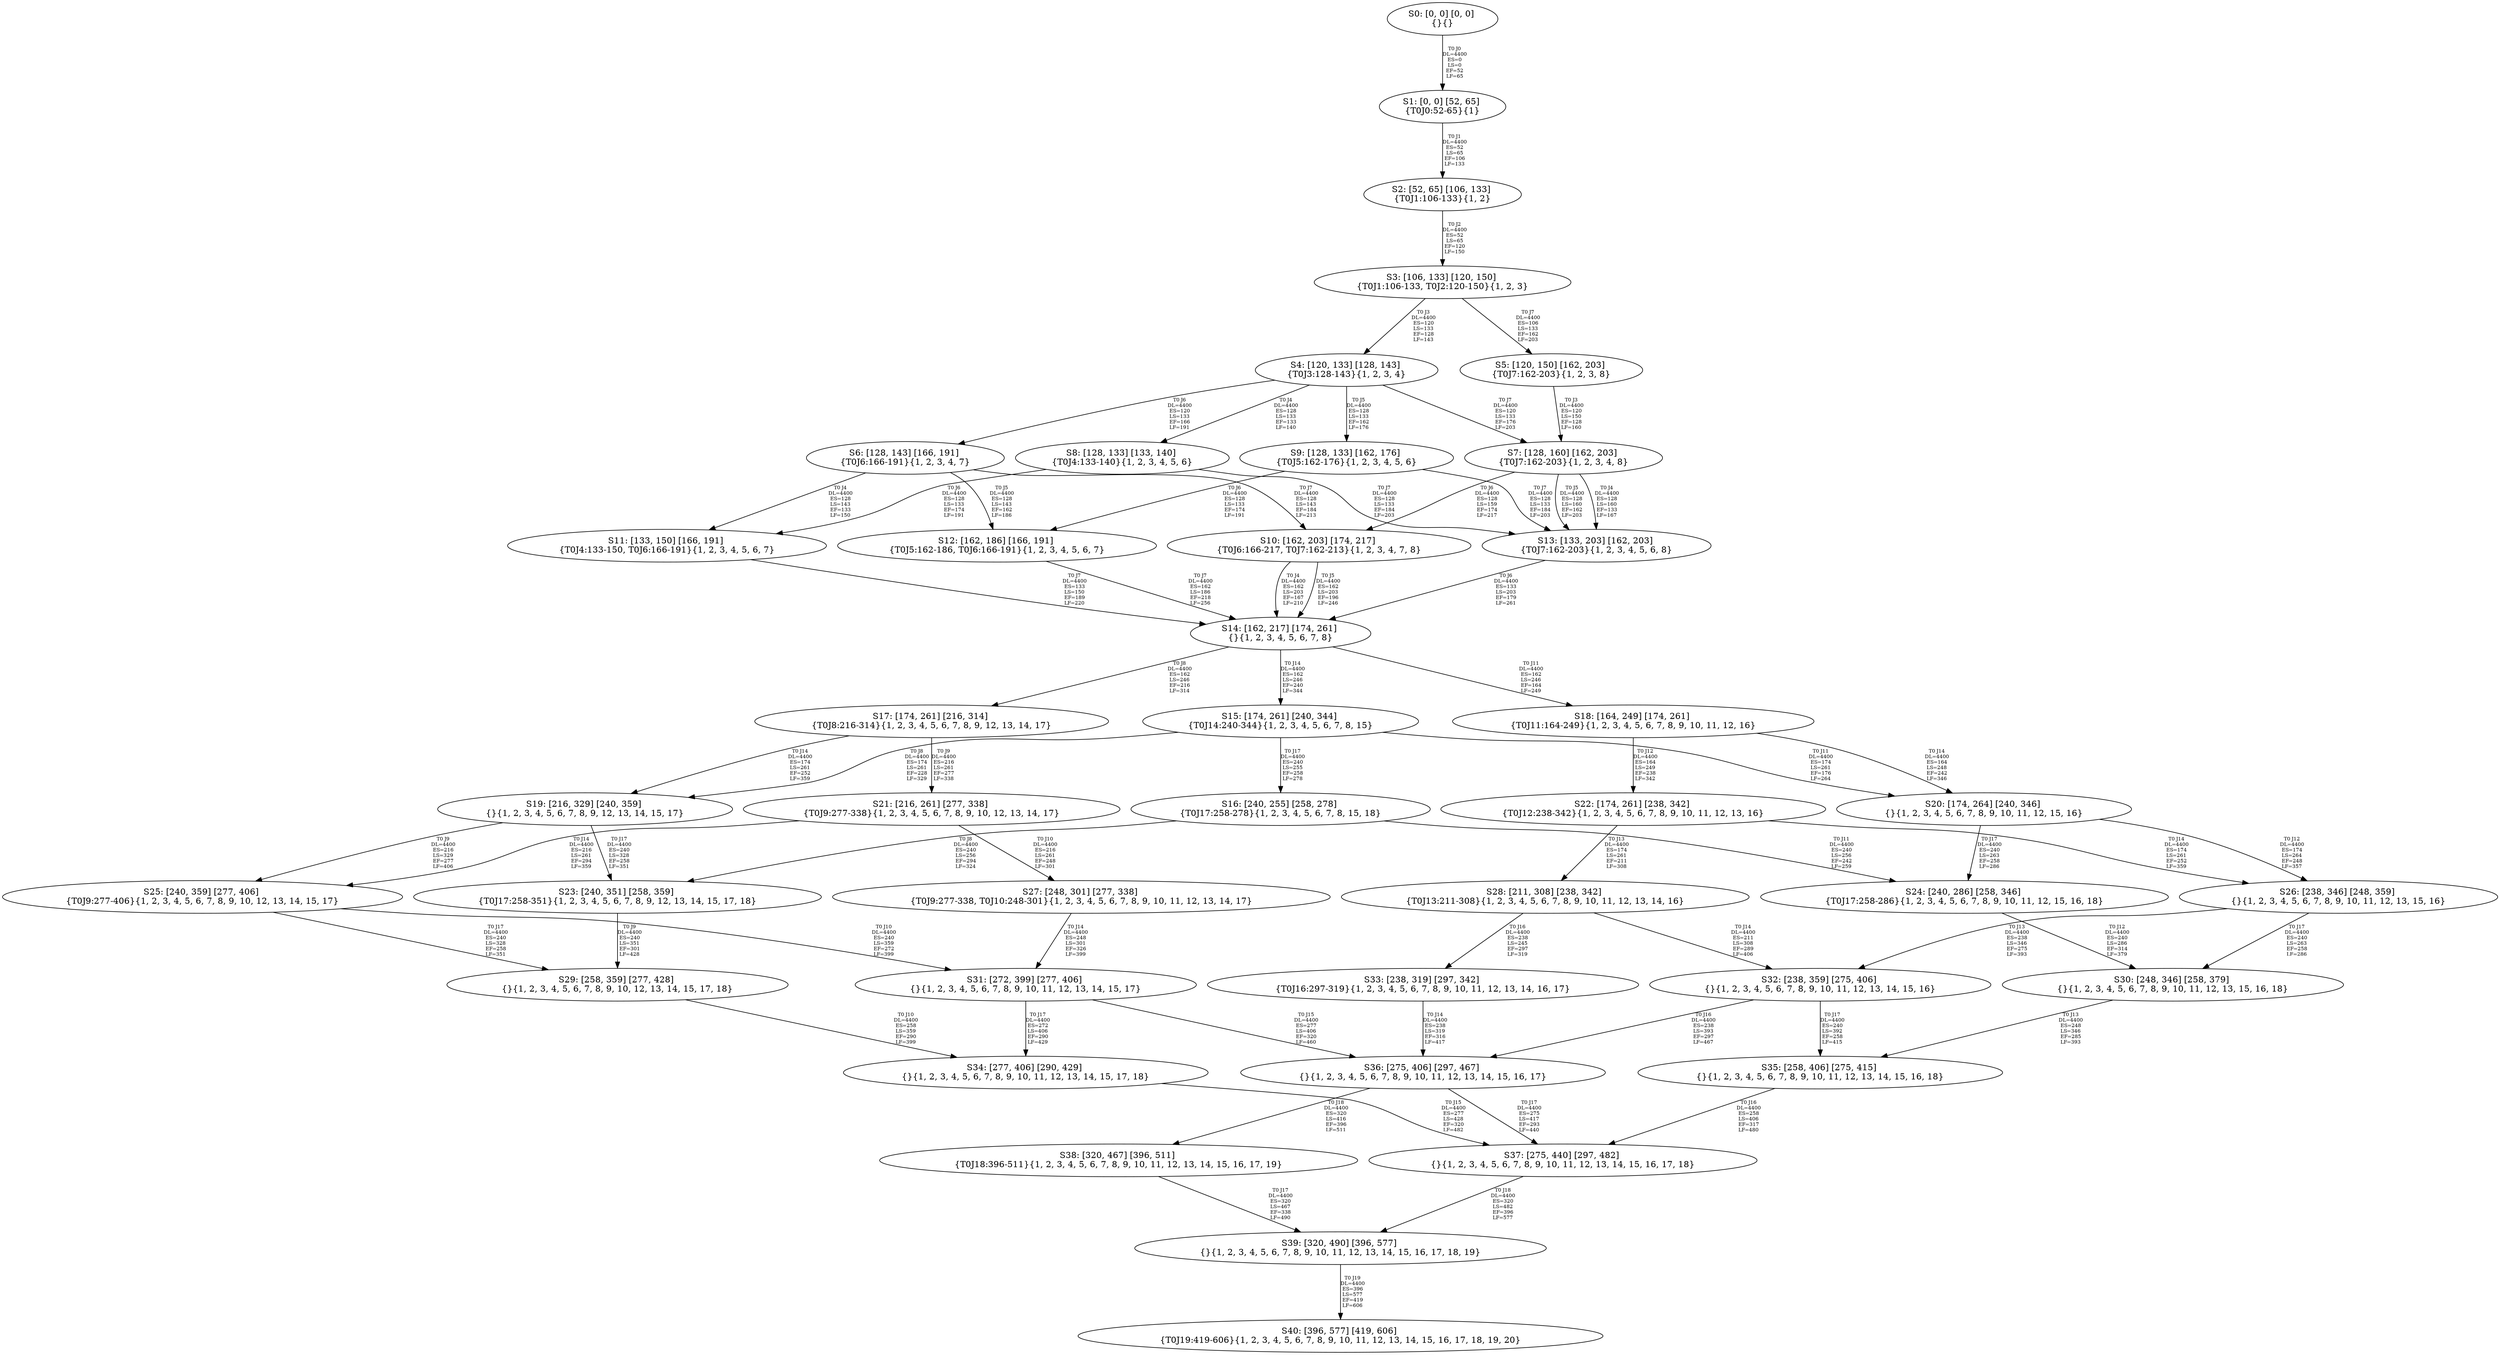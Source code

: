 digraph {
	S0[label="S0: [0, 0] [0, 0] \n{}{}"];
	S1[label="S1: [0, 0] [52, 65] \n{T0J0:52-65}{1}"];
	S2[label="S2: [52, 65] [106, 133] \n{T0J1:106-133}{1, 2}"];
	S3[label="S3: [106, 133] [120, 150] \n{T0J1:106-133, T0J2:120-150}{1, 2, 3}"];
	S4[label="S4: [120, 133] [128, 143] \n{T0J3:128-143}{1, 2, 3, 4}"];
	S5[label="S5: [120, 150] [162, 203] \n{T0J7:162-203}{1, 2, 3, 8}"];
	S6[label="S6: [128, 143] [166, 191] \n{T0J6:166-191}{1, 2, 3, 4, 7}"];
	S7[label="S7: [128, 160] [162, 203] \n{T0J7:162-203}{1, 2, 3, 4, 8}"];
	S8[label="S8: [128, 133] [133, 140] \n{T0J4:133-140}{1, 2, 3, 4, 5, 6}"];
	S9[label="S9: [128, 133] [162, 176] \n{T0J5:162-176}{1, 2, 3, 4, 5, 6}"];
	S10[label="S10: [162, 203] [174, 217] \n{T0J6:166-217, T0J7:162-213}{1, 2, 3, 4, 7, 8}"];
	S11[label="S11: [133, 150] [166, 191] \n{T0J4:133-150, T0J6:166-191}{1, 2, 3, 4, 5, 6, 7}"];
	S12[label="S12: [162, 186] [166, 191] \n{T0J5:162-186, T0J6:166-191}{1, 2, 3, 4, 5, 6, 7}"];
	S13[label="S13: [133, 203] [162, 203] \n{T0J7:162-203}{1, 2, 3, 4, 5, 6, 8}"];
	S14[label="S14: [162, 217] [174, 261] \n{}{1, 2, 3, 4, 5, 6, 7, 8}"];
	S15[label="S15: [174, 261] [240, 344] \n{T0J14:240-344}{1, 2, 3, 4, 5, 6, 7, 8, 15}"];
	S16[label="S16: [240, 255] [258, 278] \n{T0J17:258-278}{1, 2, 3, 4, 5, 6, 7, 8, 15, 18}"];
	S17[label="S17: [174, 261] [216, 314] \n{T0J8:216-314}{1, 2, 3, 4, 5, 6, 7, 8, 9, 12, 13, 14, 17}"];
	S18[label="S18: [164, 249] [174, 261] \n{T0J11:164-249}{1, 2, 3, 4, 5, 6, 7, 8, 9, 10, 11, 12, 16}"];
	S19[label="S19: [216, 329] [240, 359] \n{}{1, 2, 3, 4, 5, 6, 7, 8, 9, 12, 13, 14, 15, 17}"];
	S20[label="S20: [174, 264] [240, 346] \n{}{1, 2, 3, 4, 5, 6, 7, 8, 9, 10, 11, 12, 15, 16}"];
	S21[label="S21: [216, 261] [277, 338] \n{T0J9:277-338}{1, 2, 3, 4, 5, 6, 7, 8, 9, 10, 12, 13, 14, 17}"];
	S22[label="S22: [174, 261] [238, 342] \n{T0J12:238-342}{1, 2, 3, 4, 5, 6, 7, 8, 9, 10, 11, 12, 13, 16}"];
	S23[label="S23: [240, 351] [258, 359] \n{T0J17:258-351}{1, 2, 3, 4, 5, 6, 7, 8, 9, 12, 13, 14, 15, 17, 18}"];
	S24[label="S24: [240, 286] [258, 346] \n{T0J17:258-286}{1, 2, 3, 4, 5, 6, 7, 8, 9, 10, 11, 12, 15, 16, 18}"];
	S25[label="S25: [240, 359] [277, 406] \n{T0J9:277-406}{1, 2, 3, 4, 5, 6, 7, 8, 9, 10, 12, 13, 14, 15, 17}"];
	S26[label="S26: [238, 346] [248, 359] \n{}{1, 2, 3, 4, 5, 6, 7, 8, 9, 10, 11, 12, 13, 15, 16}"];
	S27[label="S27: [248, 301] [277, 338] \n{T0J9:277-338, T0J10:248-301}{1, 2, 3, 4, 5, 6, 7, 8, 9, 10, 11, 12, 13, 14, 17}"];
	S28[label="S28: [211, 308] [238, 342] \n{T0J13:211-308}{1, 2, 3, 4, 5, 6, 7, 8, 9, 10, 11, 12, 13, 14, 16}"];
	S29[label="S29: [258, 359] [277, 428] \n{}{1, 2, 3, 4, 5, 6, 7, 8, 9, 10, 12, 13, 14, 15, 17, 18}"];
	S30[label="S30: [248, 346] [258, 379] \n{}{1, 2, 3, 4, 5, 6, 7, 8, 9, 10, 11, 12, 13, 15, 16, 18}"];
	S31[label="S31: [272, 399] [277, 406] \n{}{1, 2, 3, 4, 5, 6, 7, 8, 9, 10, 11, 12, 13, 14, 15, 17}"];
	S32[label="S32: [238, 359] [275, 406] \n{}{1, 2, 3, 4, 5, 6, 7, 8, 9, 10, 11, 12, 13, 14, 15, 16}"];
	S33[label="S33: [238, 319] [297, 342] \n{T0J16:297-319}{1, 2, 3, 4, 5, 6, 7, 8, 9, 10, 11, 12, 13, 14, 16, 17}"];
	S34[label="S34: [277, 406] [290, 429] \n{}{1, 2, 3, 4, 5, 6, 7, 8, 9, 10, 11, 12, 13, 14, 15, 17, 18}"];
	S35[label="S35: [258, 406] [275, 415] \n{}{1, 2, 3, 4, 5, 6, 7, 8, 9, 10, 11, 12, 13, 14, 15, 16, 18}"];
	S36[label="S36: [275, 406] [297, 467] \n{}{1, 2, 3, 4, 5, 6, 7, 8, 9, 10, 11, 12, 13, 14, 15, 16, 17}"];
	S37[label="S37: [275, 440] [297, 482] \n{}{1, 2, 3, 4, 5, 6, 7, 8, 9, 10, 11, 12, 13, 14, 15, 16, 17, 18}"];
	S38[label="S38: [320, 467] [396, 511] \n{T0J18:396-511}{1, 2, 3, 4, 5, 6, 7, 8, 9, 10, 11, 12, 13, 14, 15, 16, 17, 19}"];
	S39[label="S39: [320, 490] [396, 577] \n{}{1, 2, 3, 4, 5, 6, 7, 8, 9, 10, 11, 12, 13, 14, 15, 16, 17, 18, 19}"];
	S40[label="S40: [396, 577] [419, 606] \n{T0J19:419-606}{1, 2, 3, 4, 5, 6, 7, 8, 9, 10, 11, 12, 13, 14, 15, 16, 17, 18, 19, 20}"];
	S0 -> S1[label="T0 J0\nDL=4400\nES=0\nLS=0\nEF=52\nLF=65",fontsize=8];
	S1 -> S2[label="T0 J1\nDL=4400\nES=52\nLS=65\nEF=106\nLF=133",fontsize=8];
	S2 -> S3[label="T0 J2\nDL=4400\nES=52\nLS=65\nEF=120\nLF=150",fontsize=8];
	S3 -> S4[label="T0 J3\nDL=4400\nES=120\nLS=133\nEF=128\nLF=143",fontsize=8];
	S3 -> S5[label="T0 J7\nDL=4400\nES=106\nLS=133\nEF=162\nLF=203",fontsize=8];
	S4 -> S8[label="T0 J4\nDL=4400\nES=128\nLS=133\nEF=133\nLF=140",fontsize=8];
	S4 -> S9[label="T0 J5\nDL=4400\nES=128\nLS=133\nEF=162\nLF=176",fontsize=8];
	S4 -> S6[label="T0 J6\nDL=4400\nES=120\nLS=133\nEF=166\nLF=191",fontsize=8];
	S4 -> S7[label="T0 J7\nDL=4400\nES=120\nLS=133\nEF=176\nLF=203",fontsize=8];
	S5 -> S7[label="T0 J3\nDL=4400\nES=120\nLS=150\nEF=128\nLF=160",fontsize=8];
	S6 -> S11[label="T0 J4\nDL=4400\nES=128\nLS=143\nEF=133\nLF=150",fontsize=8];
	S6 -> S12[label="T0 J5\nDL=4400\nES=128\nLS=143\nEF=162\nLF=186",fontsize=8];
	S6 -> S10[label="T0 J7\nDL=4400\nES=128\nLS=143\nEF=184\nLF=213",fontsize=8];
	S7 -> S13[label="T0 J4\nDL=4400\nES=128\nLS=160\nEF=133\nLF=167",fontsize=8];
	S7 -> S13[label="T0 J5\nDL=4400\nES=128\nLS=160\nEF=162\nLF=203",fontsize=8];
	S7 -> S10[label="T0 J6\nDL=4400\nES=128\nLS=159\nEF=174\nLF=217",fontsize=8];
	S8 -> S11[label="T0 J6\nDL=4400\nES=128\nLS=133\nEF=174\nLF=191",fontsize=8];
	S8 -> S13[label="T0 J7\nDL=4400\nES=128\nLS=133\nEF=184\nLF=203",fontsize=8];
	S9 -> S12[label="T0 J6\nDL=4400\nES=128\nLS=133\nEF=174\nLF=191",fontsize=8];
	S9 -> S13[label="T0 J7\nDL=4400\nES=128\nLS=133\nEF=184\nLF=203",fontsize=8];
	S10 -> S14[label="T0 J4\nDL=4400\nES=162\nLS=203\nEF=167\nLF=210",fontsize=8];
	S10 -> S14[label="T0 J5\nDL=4400\nES=162\nLS=203\nEF=196\nLF=246",fontsize=8];
	S11 -> S14[label="T0 J7\nDL=4400\nES=133\nLS=150\nEF=189\nLF=220",fontsize=8];
	S12 -> S14[label="T0 J7\nDL=4400\nES=162\nLS=186\nEF=218\nLF=256",fontsize=8];
	S13 -> S14[label="T0 J6\nDL=4400\nES=133\nLS=203\nEF=179\nLF=261",fontsize=8];
	S14 -> S17[label="T0 J8\nDL=4400\nES=162\nLS=246\nEF=216\nLF=314",fontsize=8];
	S14 -> S18[label="T0 J11\nDL=4400\nES=162\nLS=246\nEF=164\nLF=249",fontsize=8];
	S14 -> S15[label="T0 J14\nDL=4400\nES=162\nLS=246\nEF=240\nLF=344",fontsize=8];
	S15 -> S19[label="T0 J8\nDL=4400\nES=174\nLS=261\nEF=228\nLF=329",fontsize=8];
	S15 -> S20[label="T0 J11\nDL=4400\nES=174\nLS=261\nEF=176\nLF=264",fontsize=8];
	S15 -> S16[label="T0 J17\nDL=4400\nES=240\nLS=255\nEF=258\nLF=278",fontsize=8];
	S16 -> S23[label="T0 J8\nDL=4400\nES=240\nLS=256\nEF=294\nLF=324",fontsize=8];
	S16 -> S24[label="T0 J11\nDL=4400\nES=240\nLS=256\nEF=242\nLF=259",fontsize=8];
	S17 -> S21[label="T0 J9\nDL=4400\nES=216\nLS=261\nEF=277\nLF=338",fontsize=8];
	S17 -> S19[label="T0 J14\nDL=4400\nES=174\nLS=261\nEF=252\nLF=359",fontsize=8];
	S18 -> S22[label="T0 J12\nDL=4400\nES=164\nLS=249\nEF=238\nLF=342",fontsize=8];
	S18 -> S20[label="T0 J14\nDL=4400\nES=164\nLS=248\nEF=242\nLF=346",fontsize=8];
	S19 -> S25[label="T0 J9\nDL=4400\nES=216\nLS=329\nEF=277\nLF=406",fontsize=8];
	S19 -> S23[label="T0 J17\nDL=4400\nES=240\nLS=328\nEF=258\nLF=351",fontsize=8];
	S20 -> S26[label="T0 J12\nDL=4400\nES=174\nLS=264\nEF=248\nLF=357",fontsize=8];
	S20 -> S24[label="T0 J17\nDL=4400\nES=240\nLS=263\nEF=258\nLF=286",fontsize=8];
	S21 -> S27[label="T0 J10\nDL=4400\nES=216\nLS=261\nEF=248\nLF=301",fontsize=8];
	S21 -> S25[label="T0 J14\nDL=4400\nES=216\nLS=261\nEF=294\nLF=359",fontsize=8];
	S22 -> S28[label="T0 J13\nDL=4400\nES=174\nLS=261\nEF=211\nLF=308",fontsize=8];
	S22 -> S26[label="T0 J14\nDL=4400\nES=174\nLS=261\nEF=252\nLF=359",fontsize=8];
	S23 -> S29[label="T0 J9\nDL=4400\nES=240\nLS=351\nEF=301\nLF=428",fontsize=8];
	S24 -> S30[label="T0 J12\nDL=4400\nES=240\nLS=286\nEF=314\nLF=379",fontsize=8];
	S25 -> S31[label="T0 J10\nDL=4400\nES=240\nLS=359\nEF=272\nLF=399",fontsize=8];
	S25 -> S29[label="T0 J17\nDL=4400\nES=240\nLS=328\nEF=258\nLF=351",fontsize=8];
	S26 -> S32[label="T0 J13\nDL=4400\nES=238\nLS=346\nEF=275\nLF=393",fontsize=8];
	S26 -> S30[label="T0 J17\nDL=4400\nES=240\nLS=263\nEF=258\nLF=286",fontsize=8];
	S27 -> S31[label="T0 J14\nDL=4400\nES=248\nLS=301\nEF=326\nLF=399",fontsize=8];
	S28 -> S32[label="T0 J14\nDL=4400\nES=211\nLS=308\nEF=289\nLF=406",fontsize=8];
	S28 -> S33[label="T0 J16\nDL=4400\nES=238\nLS=245\nEF=297\nLF=319",fontsize=8];
	S29 -> S34[label="T0 J10\nDL=4400\nES=258\nLS=359\nEF=290\nLF=399",fontsize=8];
	S30 -> S35[label="T0 J13\nDL=4400\nES=248\nLS=346\nEF=285\nLF=393",fontsize=8];
	S31 -> S36[label="T0 J15\nDL=4400\nES=277\nLS=406\nEF=320\nLF=460",fontsize=8];
	S31 -> S34[label="T0 J17\nDL=4400\nES=272\nLS=406\nEF=290\nLF=429",fontsize=8];
	S32 -> S36[label="T0 J16\nDL=4400\nES=238\nLS=393\nEF=297\nLF=467",fontsize=8];
	S32 -> S35[label="T0 J17\nDL=4400\nES=240\nLS=392\nEF=258\nLF=415",fontsize=8];
	S33 -> S36[label="T0 J14\nDL=4400\nES=238\nLS=319\nEF=316\nLF=417",fontsize=8];
	S34 -> S37[label="T0 J15\nDL=4400\nES=277\nLS=428\nEF=320\nLF=482",fontsize=8];
	S35 -> S37[label="T0 J16\nDL=4400\nES=258\nLS=406\nEF=317\nLF=480",fontsize=8];
	S36 -> S37[label="T0 J17\nDL=4400\nES=275\nLS=417\nEF=293\nLF=440",fontsize=8];
	S36 -> S38[label="T0 J18\nDL=4400\nES=320\nLS=416\nEF=396\nLF=511",fontsize=8];
	S37 -> S39[label="T0 J18\nDL=4400\nES=320\nLS=482\nEF=396\nLF=577",fontsize=8];
	S38 -> S39[label="T0 J17\nDL=4400\nES=320\nLS=467\nEF=338\nLF=490",fontsize=8];
	S39 -> S40[label="T0 J19\nDL=4400\nES=396\nLS=577\nEF=419\nLF=606",fontsize=8];
}
